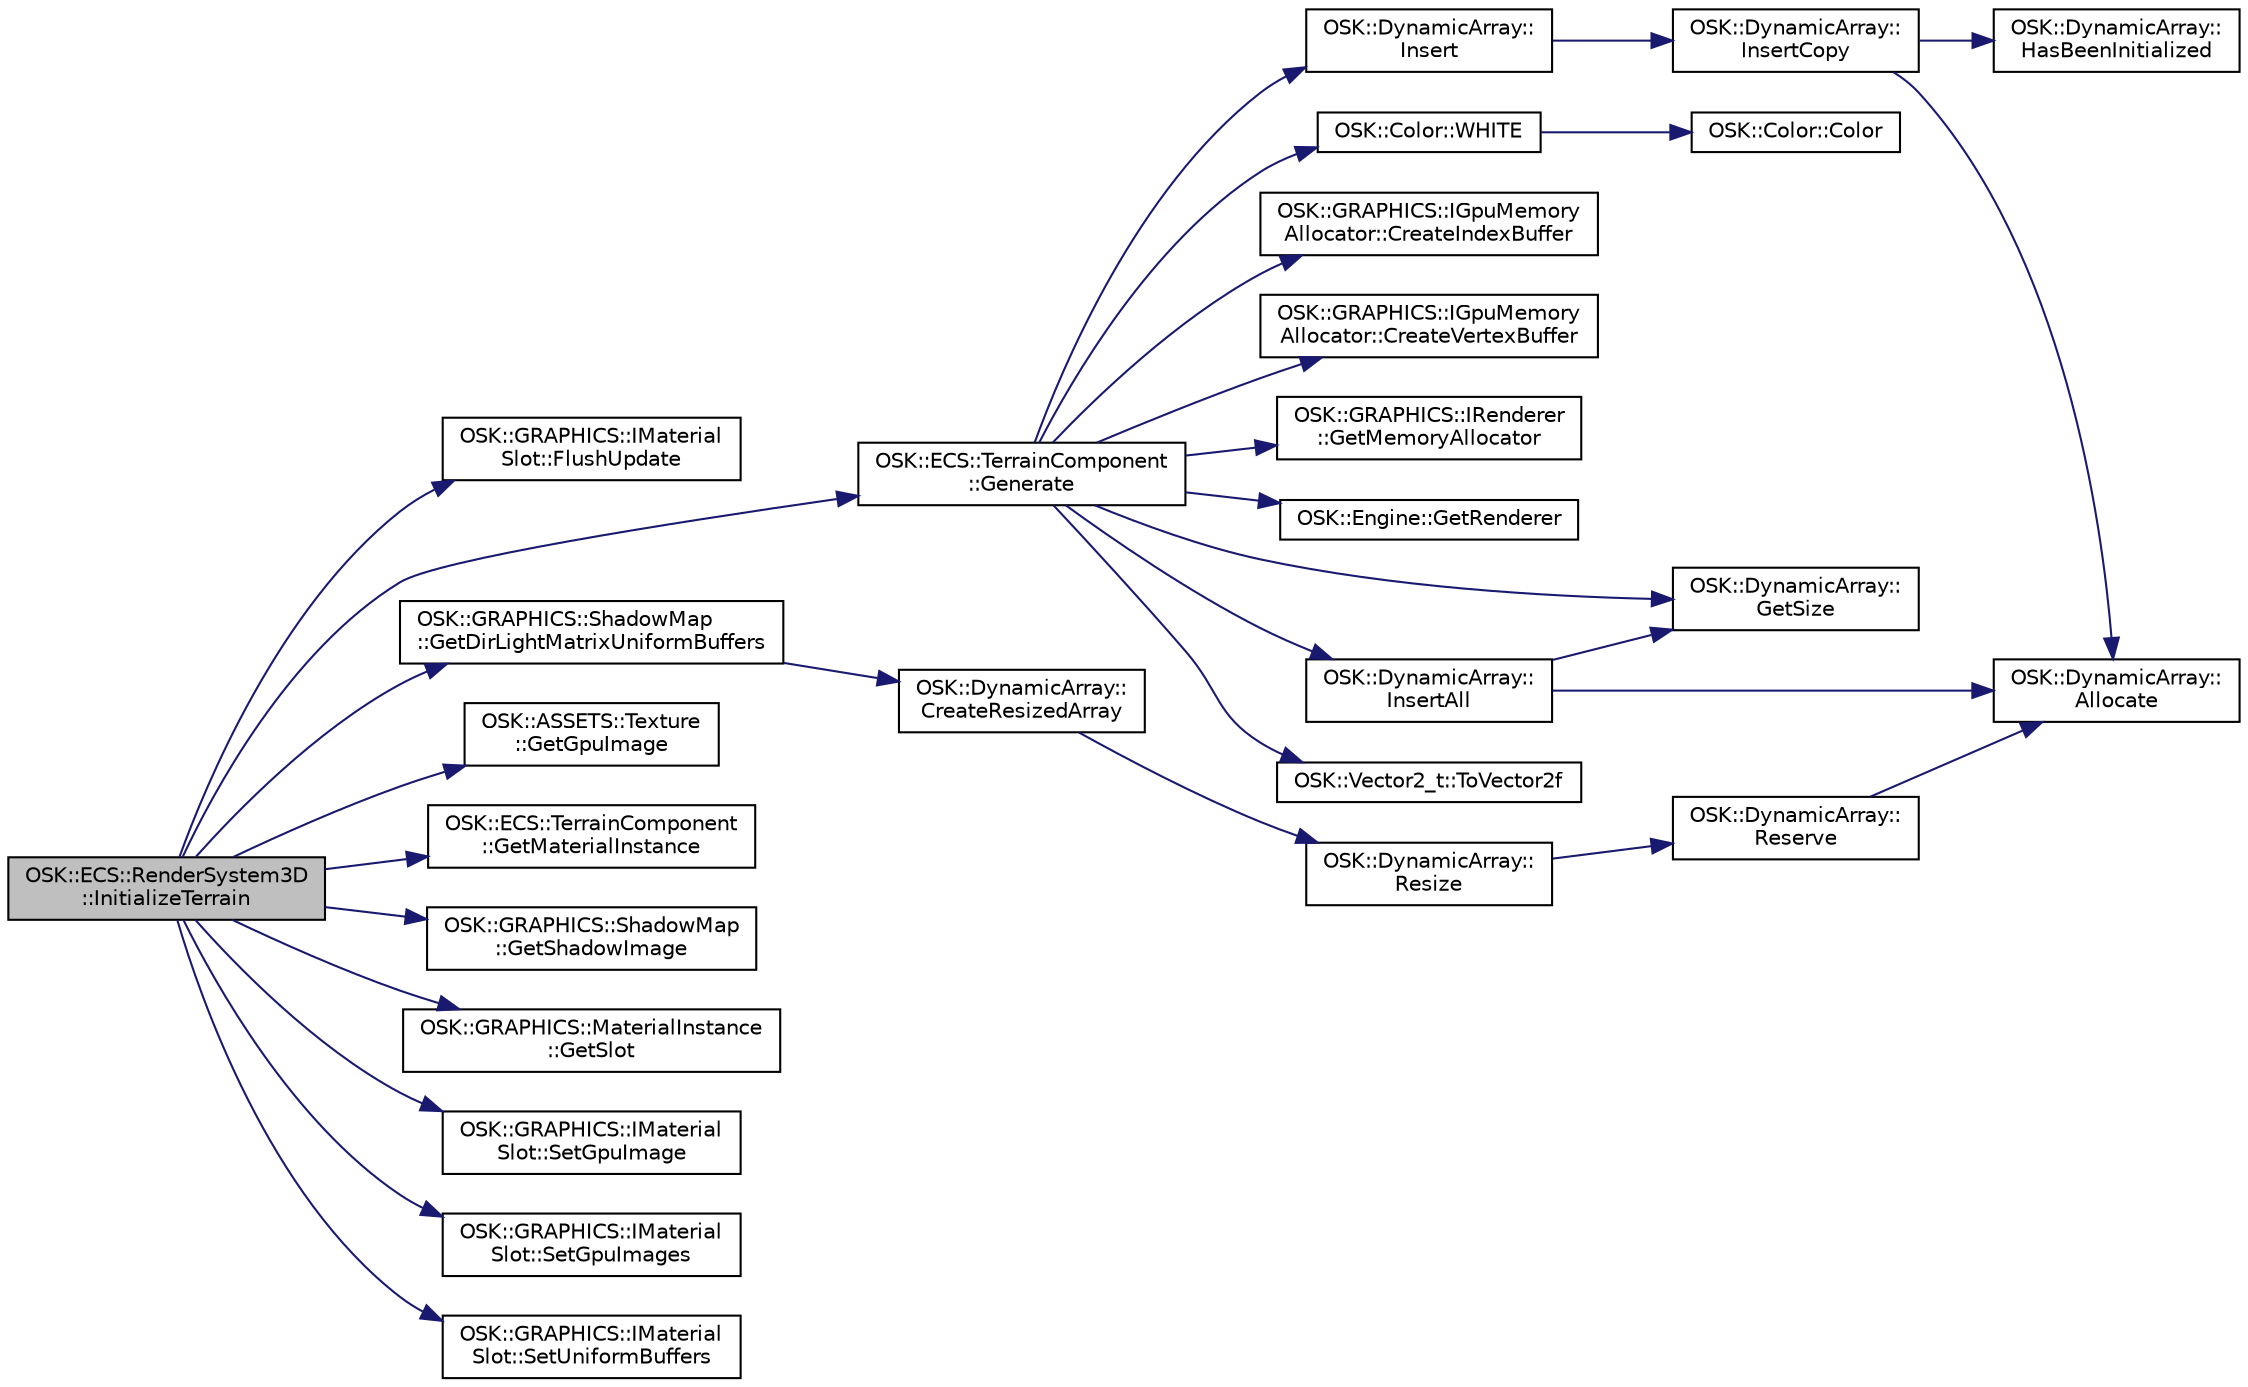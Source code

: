digraph "OSK::ECS::RenderSystem3D::InitializeTerrain"
{
 // LATEX_PDF_SIZE
  edge [fontname="Helvetica",fontsize="10",labelfontname="Helvetica",labelfontsize="10"];
  node [fontname="Helvetica",fontsize="10",shape=record];
  rankdir="LR";
  Node1 [label="OSK::ECS::RenderSystem3D\l::InitializeTerrain",height=0.2,width=0.4,color="black", fillcolor="grey75", style="filled", fontcolor="black",tooltip=" "];
  Node1 -> Node2 [color="midnightblue",fontsize="10",style="solid",fontname="Helvetica"];
  Node2 [label="OSK::GRAPHICS::IMaterial\lSlot::FlushUpdate",height=0.2,width=0.4,color="black", fillcolor="white", style="filled",URL="$class_o_s_k_1_1_g_r_a_p_h_i_c_s_1_1_i_material_slot.html#a71d6977bf0f937b5086a32ca8af9d3b3",tooltip="Actualiza los recursos que se enviarán a los shaders."];
  Node1 -> Node3 [color="midnightblue",fontsize="10",style="solid",fontname="Helvetica"];
  Node3 [label="OSK::ECS::TerrainComponent\l::Generate",height=0.2,width=0.4,color="black", fillcolor="white", style="filled",URL="$struct_o_s_k_1_1_e_c_s_1_1_terrain_component.html#a8d923c2329e5d00304d23043c6686132",tooltip="Genera una malla de X * Y vértices."];
  Node3 -> Node4 [color="midnightblue",fontsize="10",style="solid",fontname="Helvetica"];
  Node4 [label="OSK::GRAPHICS::IGpuMemory\lAllocator::CreateIndexBuffer",height=0.2,width=0.4,color="black", fillcolor="white", style="filled",URL="$class_o_s_k_1_1_g_r_a_p_h_i_c_s_1_1_i_gpu_memory_allocator.html#a2423c77cb94a4d943a45458228170db4",tooltip="Crea un buffer de índices con los índices dados."];
  Node3 -> Node5 [color="midnightblue",fontsize="10",style="solid",fontname="Helvetica"];
  Node5 [label="OSK::GRAPHICS::IGpuMemory\lAllocator::CreateVertexBuffer",height=0.2,width=0.4,color="black", fillcolor="white", style="filled",URL="$class_o_s_k_1_1_g_r_a_p_h_i_c_s_1_1_i_gpu_memory_allocator.html#a23b2a9a96603898bd4cb13ed154c8746",tooltip="Crea un buffer de vértices con los vértices dados."];
  Node3 -> Node6 [color="midnightblue",fontsize="10",style="solid",fontname="Helvetica"];
  Node6 [label="OSK::GRAPHICS::IRenderer\l::GetMemoryAllocator",height=0.2,width=0.4,color="black", fillcolor="white", style="filled",URL="$class_o_s_k_1_1_g_r_a_p_h_i_c_s_1_1_i_renderer.html#acf03703bbb6f031f905612d86f104b38",tooltip=" "];
  Node3 -> Node7 [color="midnightblue",fontsize="10",style="solid",fontname="Helvetica"];
  Node7 [label="OSK::Engine::GetRenderer",height=0.2,width=0.4,color="black", fillcolor="white", style="filled",URL="$class_o_s_k_1_1_engine.html#a019c5397d042224c134b7fd22c739d00",tooltip=" "];
  Node3 -> Node8 [color="midnightblue",fontsize="10",style="solid",fontname="Helvetica"];
  Node8 [label="OSK::DynamicArray::\lGetSize",height=0.2,width=0.4,color="black", fillcolor="white", style="filled",URL="$class_o_s_k_1_1_dynamic_array.html#a94d0cbf0543d0c976de674d31b15df90",tooltip="Devuelve el número de elementos almacenados."];
  Node3 -> Node9 [color="midnightblue",fontsize="10",style="solid",fontname="Helvetica"];
  Node9 [label="OSK::DynamicArray::\lInsert",height=0.2,width=0.4,color="black", fillcolor="white", style="filled",URL="$class_o_s_k_1_1_dynamic_array.html#a2c1e7bd2efbadf8b163f67c26921ba53",tooltip="Inserta un elemento al final del array."];
  Node9 -> Node10 [color="midnightblue",fontsize="10",style="solid",fontname="Helvetica"];
  Node10 [label="OSK::DynamicArray::\lInsertCopy",height=0.2,width=0.4,color="black", fillcolor="white", style="filled",URL="$class_o_s_k_1_1_dynamic_array.html#a037c4e2c0414718e5fc3cc608167a261",tooltip="Inserta una copia del elemento al final del array."];
  Node10 -> Node11 [color="midnightblue",fontsize="10",style="solid",fontname="Helvetica"];
  Node11 [label="OSK::DynamicArray::\lAllocate",height=0.2,width=0.4,color="black", fillcolor="white", style="filled",URL="$class_o_s_k_1_1_dynamic_array.html#acf322bf27bf4bfd581079500c67171a6",tooltip="Reserva espacio para 'size' elementos. Preserva los elementos anteriores."];
  Node10 -> Node12 [color="midnightblue",fontsize="10",style="solid",fontname="Helvetica"];
  Node12 [label="OSK::DynamicArray::\lHasBeenInitialized",height=0.2,width=0.4,color="black", fillcolor="white", style="filled",URL="$class_o_s_k_1_1_dynamic_array.html#a24b36038b685ea5f33b2b9b279035cef",tooltip="Devuelve true si el array se ha inicializado."];
  Node3 -> Node13 [color="midnightblue",fontsize="10",style="solid",fontname="Helvetica"];
  Node13 [label="OSK::DynamicArray::\lInsertAll",height=0.2,width=0.4,color="black", fillcolor="white", style="filled",URL="$class_o_s_k_1_1_dynamic_array.html#a4e12b7250b2182d06b0051dbcce5beb0",tooltip="Añade los elementos de 'arr' a este array."];
  Node13 -> Node11 [color="midnightblue",fontsize="10",style="solid",fontname="Helvetica"];
  Node13 -> Node8 [color="midnightblue",fontsize="10",style="solid",fontname="Helvetica"];
  Node3 -> Node14 [color="midnightblue",fontsize="10",style="solid",fontname="Helvetica"];
  Node14 [label="OSK::Vector2_t::ToVector2f",height=0.2,width=0.4,color="black", fillcolor="white", style="filled",URL="$class_o_s_k_1_1_vector2__t.html#a0d2ae26c0e6fc58b9a3013a443ff3923",tooltip="Devuelve un Vector2f a partir de este."];
  Node3 -> Node15 [color="midnightblue",fontsize="10",style="solid",fontname="Helvetica"];
  Node15 [label="OSK::Color::WHITE",height=0.2,width=0.4,color="black", fillcolor="white", style="filled",URL="$class_o_s_k_1_1_color.html#ad2607662b668be5c5e3dd8b225bdb3f1",tooltip="Color blanco. (1.0f)."];
  Node15 -> Node16 [color="midnightblue",fontsize="10",style="solid",fontname="Helvetica"];
  Node16 [label="OSK::Color::Color",height=0.2,width=0.4,color="black", fillcolor="white", style="filled",URL="$class_o_s_k_1_1_color.html#aced94f7152a9c5e63bfebc382349e8a6",tooltip="Crea una instancia vacía del color."];
  Node1 -> Node17 [color="midnightblue",fontsize="10",style="solid",fontname="Helvetica"];
  Node17 [label="OSK::GRAPHICS::ShadowMap\l::GetDirLightMatrixUniformBuffers",height=0.2,width=0.4,color="black", fillcolor="white", style="filled",URL="$class_o_s_k_1_1_g_r_a_p_h_i_c_s_1_1_shadow_map.html#a3623673ebffd02cd44830d38b5e52b95",tooltip="Devuelve el uniform buffer que contiene la matriz de proyección y vista de la luz que proyecta la som..."];
  Node17 -> Node18 [color="midnightblue",fontsize="10",style="solid",fontname="Helvetica"];
  Node18 [label="OSK::DynamicArray::\lCreateResizedArray",height=0.2,width=0.4,color="black", fillcolor="white", style="filled",URL="$class_o_s_k_1_1_dynamic_array.html#a6560c13598111f1aa6b53357ae120116",tooltip="Crea un DynamicArray con un número de elementos ya creados e insertados."];
  Node18 -> Node19 [color="midnightblue",fontsize="10",style="solid",fontname="Helvetica"];
  Node19 [label="OSK::DynamicArray::\lResize",height=0.2,width=0.4,color="black", fillcolor="white", style="filled",URL="$class_o_s_k_1_1_dynamic_array.html#adcbd5bb6ce88469bc9e6f65be06ceae6",tooltip="Cambia el tamaño del array. Los datos se conservan, siempre que se pueda. Se añaden elementos hasta q..."];
  Node19 -> Node20 [color="midnightblue",fontsize="10",style="solid",fontname="Helvetica"];
  Node20 [label="OSK::DynamicArray::\lReserve",height=0.2,width=0.4,color="black", fillcolor="white", style="filled",URL="$class_o_s_k_1_1_dynamic_array.html#a34323ddf4963e2097def5d8c3f80c08e",tooltip="Cambia el tamaño del array. Los datos se conservan, siempre que se pueda."];
  Node20 -> Node11 [color="midnightblue",fontsize="10",style="solid",fontname="Helvetica"];
  Node1 -> Node21 [color="midnightblue",fontsize="10",style="solid",fontname="Helvetica"];
  Node21 [label="OSK::ASSETS::Texture\l::GetGpuImage",height=0.2,width=0.4,color="black", fillcolor="white", style="filled",URL="$class_o_s_k_1_1_a_s_s_e_t_s_1_1_texture.html#ab04a5d675e7a3f71ceac7dd8d5234697",tooltip="Imagen guardada en la GPU. Para renderizado."];
  Node1 -> Node22 [color="midnightblue",fontsize="10",style="solid",fontname="Helvetica"];
  Node22 [label="OSK::ECS::TerrainComponent\l::GetMaterialInstance",height=0.2,width=0.4,color="black", fillcolor="white", style="filled",URL="$struct_o_s_k_1_1_e_c_s_1_1_terrain_component.html#adb670059a07068fcd5636acbd1c26c6c",tooltip=" "];
  Node1 -> Node23 [color="midnightblue",fontsize="10",style="solid",fontname="Helvetica"];
  Node23 [label="OSK::GRAPHICS::ShadowMap\l::GetShadowImage",height=0.2,width=0.4,color="black", fillcolor="white", style="filled",URL="$class_o_s_k_1_1_g_r_a_p_h_i_c_s_1_1_shadow_map.html#a3c867730c2810236e1983be4d0e2190c",tooltip="Devuelve la imagen del mapa de sombras."];
  Node1 -> Node24 [color="midnightblue",fontsize="10",style="solid",fontname="Helvetica"];
  Node24 [label="OSK::GRAPHICS::MaterialInstance\l::GetSlot",height=0.2,width=0.4,color="black", fillcolor="white", style="filled",URL="$class_o_s_k_1_1_g_r_a_p_h_i_c_s_1_1_material_instance.html#a0cc12aae6dc313b4c4f24abe461b5f04",tooltip="Devuelve el slot con el nombre dado."];
  Node1 -> Node25 [color="midnightblue",fontsize="10",style="solid",fontname="Helvetica"];
  Node25 [label="OSK::GRAPHICS::IMaterial\lSlot::SetGpuImage",height=0.2,width=0.4,color="black", fillcolor="white", style="filled",URL="$class_o_s_k_1_1_g_r_a_p_h_i_c_s_1_1_i_material_slot.html#a5e2359e7cd0c026983bce50b75c96f8b",tooltip="Establece la imagen que será asignada al binding con el nombre dado. Puede usarse esta función para a..."];
  Node1 -> Node26 [color="midnightblue",fontsize="10",style="solid",fontname="Helvetica"];
  Node26 [label="OSK::GRAPHICS::IMaterial\lSlot::SetGpuImages",height=0.2,width=0.4,color="black", fillcolor="white", style="filled",URL="$class_o_s_k_1_1_g_r_a_p_h_i_c_s_1_1_i_material_slot.html#a697cdef3d31ed21fde3b92a3732fbd6c",tooltip="Establece la imagen que será asignada al binding con el nombre dado. Puede usarse esta función para a..."];
  Node1 -> Node27 [color="midnightblue",fontsize="10",style="solid",fontname="Helvetica"];
  Node27 [label="OSK::GRAPHICS::IMaterial\lSlot::SetUniformBuffers",height=0.2,width=0.4,color="black", fillcolor="white", style="filled",URL="$class_o_s_k_1_1_g_r_a_p_h_i_c_s_1_1_i_material_slot.html#a02e51bf654ce78b7cce5e27a07fb4f1a",tooltip="Establece el UNIFORM BUFFER que será asignado al binding con el nombre dado. Puede usarse esta funció..."];
}
